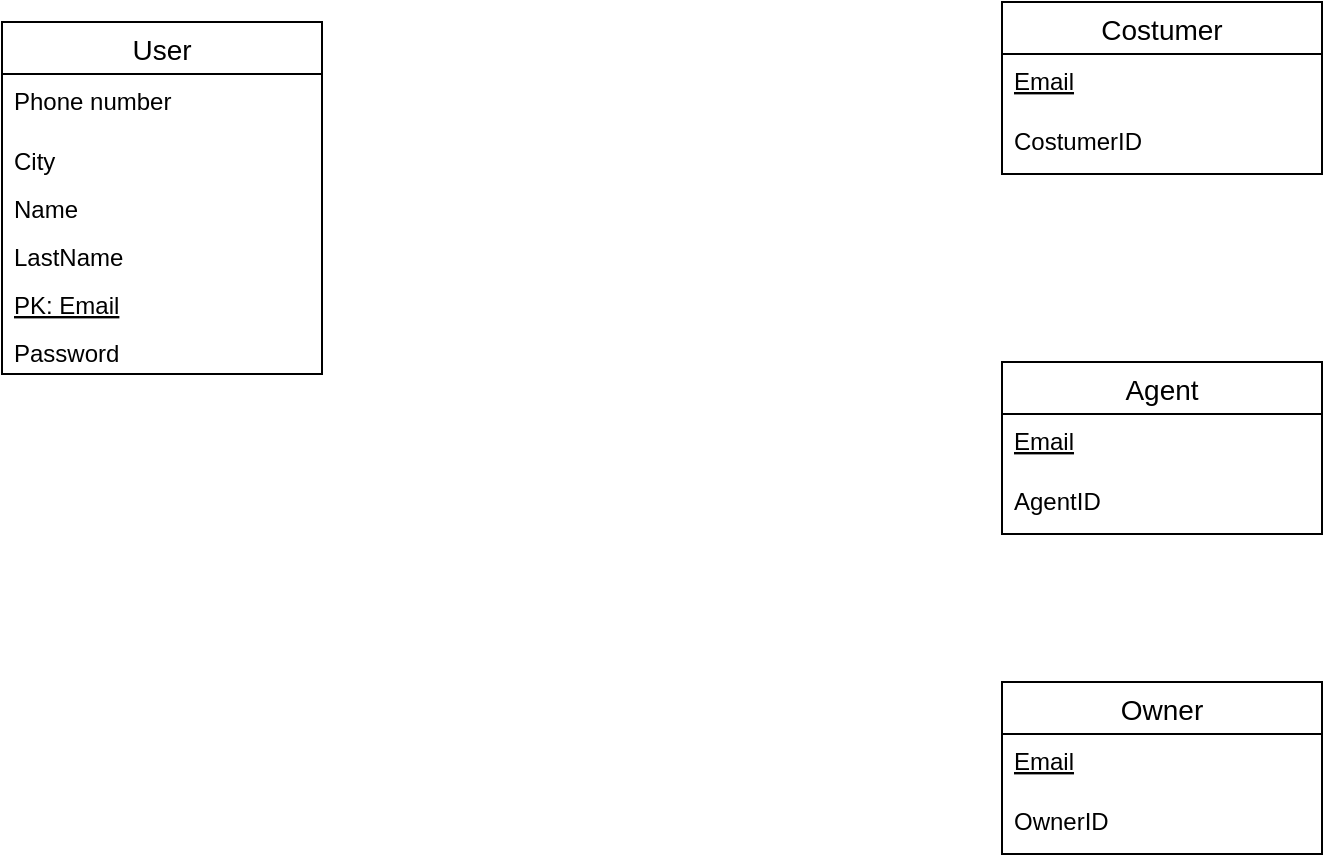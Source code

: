 <mxfile version="17.4.6" type="device"><diagram id="R2lEEEUBdFMjLlhIrx00" name="Page-1"><mxGraphModel dx="1038" dy="588" grid="1" gridSize="10" guides="1" tooltips="1" connect="1" arrows="1" fold="1" page="1" pageScale="1" pageWidth="850" pageHeight="1100" math="0" shadow="0" extFonts="Permanent Marker^https://fonts.googleapis.com/css?family=Permanent+Marker"><root><mxCell id="0"/><mxCell id="1" parent="0"/><mxCell id="MlTR1IQLqcQqmoO43LIV-2" value="User" style="swimlane;fontStyle=0;childLayout=stackLayout;horizontal=1;startSize=26;horizontalStack=0;resizeParent=1;resizeParentMax=0;resizeLast=0;collapsible=1;marginBottom=0;align=center;fontSize=14;" vertex="1" parent="1"><mxGeometry x="20" y="30" width="160" height="176" as="geometry"/></mxCell><mxCell id="MlTR1IQLqcQqmoO43LIV-3" value="Phone number" style="text;strokeColor=none;fillColor=none;spacingLeft=4;spacingRight=4;overflow=hidden;rotatable=0;points=[[0,0.5],[1,0.5]];portConstraint=eastwest;fontSize=12;" vertex="1" parent="MlTR1IQLqcQqmoO43LIV-2"><mxGeometry y="26" width="160" height="30" as="geometry"/></mxCell><mxCell id="MlTR1IQLqcQqmoO43LIV-6" value="City" style="text;strokeColor=none;fillColor=none;spacingLeft=4;spacingRight=4;overflow=hidden;rotatable=0;points=[[0,0.5],[1,0.5]];portConstraint=eastwest;fontSize=12;" vertex="1" parent="MlTR1IQLqcQqmoO43LIV-2"><mxGeometry y="56" width="160" height="24" as="geometry"/></mxCell><mxCell id="MlTR1IQLqcQqmoO43LIV-7" value="Name" style="text;strokeColor=none;fillColor=none;spacingLeft=4;spacingRight=4;overflow=hidden;rotatable=0;points=[[0,0.5],[1,0.5]];portConstraint=eastwest;fontSize=12;" vertex="1" parent="MlTR1IQLqcQqmoO43LIV-2"><mxGeometry y="80" width="160" height="24" as="geometry"/></mxCell><mxCell id="MlTR1IQLqcQqmoO43LIV-8" value="LastName" style="text;strokeColor=none;fillColor=none;spacingLeft=4;spacingRight=4;overflow=hidden;rotatable=0;points=[[0,0.5],[1,0.5]];portConstraint=eastwest;fontSize=12;" vertex="1" parent="MlTR1IQLqcQqmoO43LIV-2"><mxGeometry y="104" width="160" height="24" as="geometry"/></mxCell><mxCell id="MlTR1IQLqcQqmoO43LIV-9" value="PK: Email" style="text;strokeColor=none;fillColor=none;spacingLeft=4;spacingRight=4;overflow=hidden;rotatable=0;points=[[0,0.5],[1,0.5]];portConstraint=eastwest;fontSize=12;fontStyle=4" vertex="1" parent="MlTR1IQLqcQqmoO43LIV-2"><mxGeometry y="128" width="160" height="24" as="geometry"/></mxCell><mxCell id="MlTR1IQLqcQqmoO43LIV-4" value="Password" style="text;strokeColor=none;fillColor=none;spacingLeft=4;spacingRight=4;overflow=hidden;rotatable=0;points=[[0,0.5],[1,0.5]];portConstraint=eastwest;fontSize=12;" vertex="1" parent="MlTR1IQLqcQqmoO43LIV-2"><mxGeometry y="152" width="160" height="24" as="geometry"/></mxCell><mxCell id="MlTR1IQLqcQqmoO43LIV-10" value="Agent" style="swimlane;fontStyle=0;childLayout=stackLayout;horizontal=1;startSize=26;horizontalStack=0;resizeParent=1;resizeParentMax=0;resizeLast=0;collapsible=1;marginBottom=0;align=center;fontSize=14;" vertex="1" parent="1"><mxGeometry x="520" y="200" width="160" height="86" as="geometry"/></mxCell><mxCell id="MlTR1IQLqcQqmoO43LIV-11" value="Email" style="text;strokeColor=none;fillColor=none;spacingLeft=4;spacingRight=4;overflow=hidden;rotatable=0;points=[[0,0.5],[1,0.5]];portConstraint=eastwest;fontSize=12;fontStyle=4" vertex="1" parent="MlTR1IQLqcQqmoO43LIV-10"><mxGeometry y="26" width="160" height="30" as="geometry"/></mxCell><mxCell id="MlTR1IQLqcQqmoO43LIV-12" value="AgentID" style="text;strokeColor=none;fillColor=none;spacingLeft=4;spacingRight=4;overflow=hidden;rotatable=0;points=[[0,0.5],[1,0.5]];portConstraint=eastwest;fontSize=12;" vertex="1" parent="MlTR1IQLqcQqmoO43LIV-10"><mxGeometry y="56" width="160" height="30" as="geometry"/></mxCell><mxCell id="MlTR1IQLqcQqmoO43LIV-14" value="Costumer" style="swimlane;fontStyle=0;childLayout=stackLayout;horizontal=1;startSize=26;horizontalStack=0;resizeParent=1;resizeParentMax=0;resizeLast=0;collapsible=1;marginBottom=0;align=center;fontSize=14;" vertex="1" parent="1"><mxGeometry x="520" y="20" width="160" height="86" as="geometry"/></mxCell><mxCell id="MlTR1IQLqcQqmoO43LIV-15" value="Email" style="text;strokeColor=none;fillColor=none;spacingLeft=4;spacingRight=4;overflow=hidden;rotatable=0;points=[[0,0.5],[1,0.5]];portConstraint=eastwest;fontSize=12;fontStyle=4" vertex="1" parent="MlTR1IQLqcQqmoO43LIV-14"><mxGeometry y="26" width="160" height="30" as="geometry"/></mxCell><mxCell id="MlTR1IQLqcQqmoO43LIV-16" value="CostumerID" style="text;strokeColor=none;fillColor=none;spacingLeft=4;spacingRight=4;overflow=hidden;rotatable=0;points=[[0,0.5],[1,0.5]];portConstraint=eastwest;fontSize=12;" vertex="1" parent="MlTR1IQLqcQqmoO43LIV-14"><mxGeometry y="56" width="160" height="30" as="geometry"/></mxCell><mxCell id="MlTR1IQLqcQqmoO43LIV-18" value="Owner" style="swimlane;fontStyle=0;childLayout=stackLayout;horizontal=1;startSize=26;horizontalStack=0;resizeParent=1;resizeParentMax=0;resizeLast=0;collapsible=1;marginBottom=0;align=center;fontSize=14;" vertex="1" parent="1"><mxGeometry x="520" y="360" width="160" height="86" as="geometry"/></mxCell><mxCell id="MlTR1IQLqcQqmoO43LIV-19" value="Email" style="text;strokeColor=none;fillColor=none;spacingLeft=4;spacingRight=4;overflow=hidden;rotatable=0;points=[[0,0.5],[1,0.5]];portConstraint=eastwest;fontSize=12;fontStyle=4" vertex="1" parent="MlTR1IQLqcQqmoO43LIV-18"><mxGeometry y="26" width="160" height="30" as="geometry"/></mxCell><mxCell id="MlTR1IQLqcQqmoO43LIV-20" value="OwnerID" style="text;strokeColor=none;fillColor=none;spacingLeft=4;spacingRight=4;overflow=hidden;rotatable=0;points=[[0,0.5],[1,0.5]];portConstraint=eastwest;fontSize=12;" vertex="1" parent="MlTR1IQLqcQqmoO43LIV-18"><mxGeometry y="56" width="160" height="30" as="geometry"/></mxCell></root></mxGraphModel></diagram></mxfile>